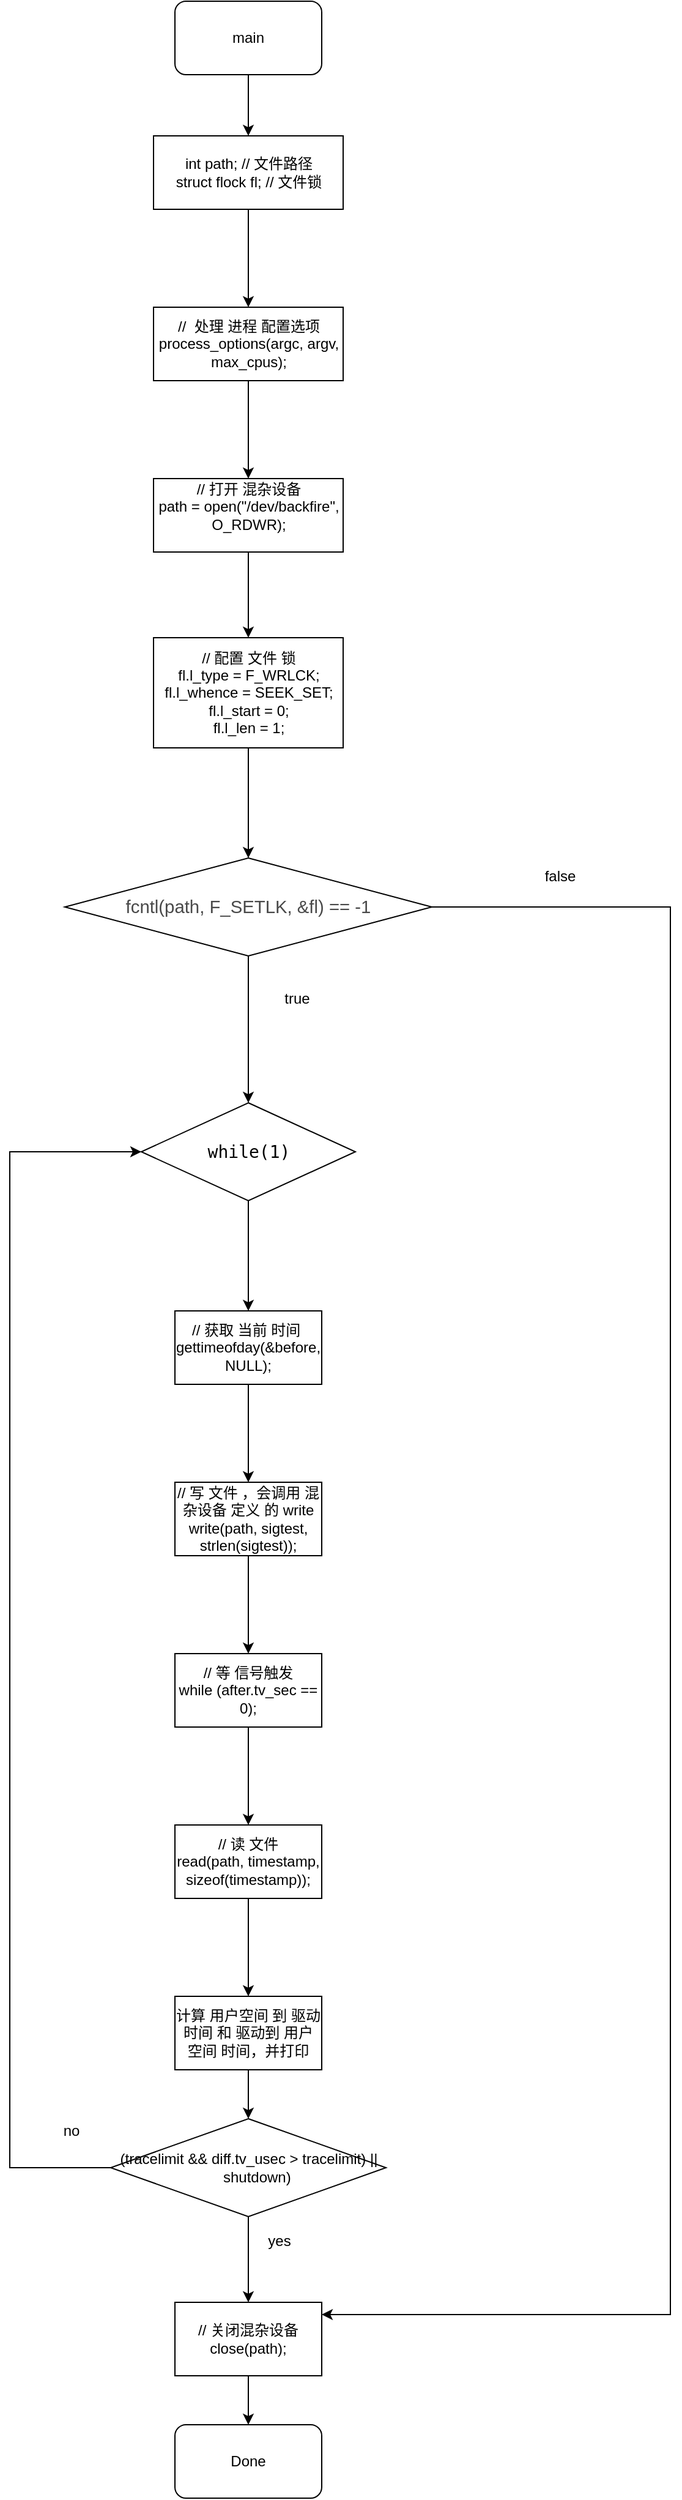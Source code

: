 <mxfile version="15.9.1" type="device"><diagram id="oLSkKjBn8GzL2LZilRrz" name="Page-1"><mxGraphModel dx="303" dy="776" grid="1" gridSize="10" guides="1" tooltips="1" connect="1" arrows="1" fold="1" page="1" pageScale="1" pageWidth="827" pageHeight="1169" math="0" shadow="0"><root><mxCell id="0"/><mxCell id="1" parent="0"/><mxCell id="tz4kha4yQ7z8eIW2ydcT-3" style="edgeStyle=orthogonalEdgeStyle;rounded=0;orthogonalLoop=1;jettySize=auto;html=1;" parent="1" source="tz4kha4yQ7z8eIW2ydcT-1" target="tz4kha4yQ7z8eIW2ydcT-2" edge="1"><mxGeometry relative="1" as="geometry"/></mxCell><mxCell id="tz4kha4yQ7z8eIW2ydcT-1" value="main" style="rounded=1;whiteSpace=wrap;html=1;" parent="1" vertex="1"><mxGeometry x="225" y="80" width="120" height="60" as="geometry"/></mxCell><mxCell id="dZVVBjUGqTm359skkn2_-6" value="" style="edgeStyle=orthogonalEdgeStyle;rounded=0;orthogonalLoop=1;jettySize=auto;html=1;" edge="1" parent="1" source="tz4kha4yQ7z8eIW2ydcT-2" target="dZVVBjUGqTm359skkn2_-5"><mxGeometry relative="1" as="geometry"/></mxCell><mxCell id="tz4kha4yQ7z8eIW2ydcT-2" value="&lt;div&gt;&lt;span&gt;&#9;&lt;/span&gt;int path; // 文件路径&lt;/div&gt;&lt;div&gt;&lt;span&gt;&#9;&lt;/span&gt;struct flock fl; // 文件锁&lt;/div&gt;" style="rounded=0;whiteSpace=wrap;html=1;" parent="1" vertex="1"><mxGeometry x="207.5" y="190" width="155" height="60" as="geometry"/></mxCell><mxCell id="tz4kha4yQ7z8eIW2ydcT-14" style="edgeStyle=orthogonalEdgeStyle;rounded=0;orthogonalLoop=1;jettySize=auto;html=1;entryX=0.5;entryY=0;entryDx=0;entryDy=0;" parent="1" source="tz4kha4yQ7z8eIW2ydcT-8" edge="1"><mxGeometry relative="1" as="geometry"><mxPoint x="285" y="980" as="targetPoint"/></mxGeometry></mxCell><mxCell id="dZVVBjUGqTm359skkn2_-17" value="" style="edgeStyle=orthogonalEdgeStyle;rounded=0;orthogonalLoop=1;jettySize=auto;html=1;" edge="1" parent="1" source="tz4kha4yQ7z8eIW2ydcT-8" target="dZVVBjUGqTm359skkn2_-16"><mxGeometry relative="1" as="geometry"><Array as="points"><mxPoint x="630" y="820"/><mxPoint x="630" y="1970"/></Array></mxGeometry></mxCell><mxCell id="tz4kha4yQ7z8eIW2ydcT-8" value="&lt;span&gt;&lt;p style=&quot;line-height: 100% ; margin-bottom: 0pt ; margin-top: 0pt ; font-size: 11pt ; color: #494949&quot;&gt;&lt;span class=&quot;ql-author-40603024&quot;&gt;fcntl(path, F_SETLK, &amp;amp;fl) == -1&lt;/span&gt;&lt;/p&gt;&lt;/span&gt;" style="rhombus;whiteSpace=wrap;html=1;rounded=0;" parent="1" vertex="1"><mxGeometry x="135" y="780" width="300" height="80" as="geometry"/></mxCell><mxCell id="tz4kha4yQ7z8eIW2ydcT-11" value="true" style="text;html=1;strokeColor=none;fillColor=none;align=center;verticalAlign=middle;whiteSpace=wrap;rounded=0;" parent="1" vertex="1"><mxGeometry x="295" y="880" width="60" height="30" as="geometry"/></mxCell><mxCell id="tz4kha4yQ7z8eIW2ydcT-15" value="false" style="text;html=1;strokeColor=none;fillColor=none;align=center;verticalAlign=middle;whiteSpace=wrap;rounded=0;" parent="1" vertex="1"><mxGeometry x="510" y="780" width="60" height="30" as="geometry"/></mxCell><mxCell id="dZVVBjUGqTm359skkn2_-20" value="" style="edgeStyle=orthogonalEdgeStyle;rounded=0;orthogonalLoop=1;jettySize=auto;html=1;" edge="1" parent="1" source="tz4kha4yQ7z8eIW2ydcT-17" target="dZVVBjUGqTm359skkn2_-19"><mxGeometry relative="1" as="geometry"/></mxCell><mxCell id="tz4kha4yQ7z8eIW2ydcT-17" value="&lt;div style=&quot;font-family: &amp;#34;droid sans mono&amp;#34; , &amp;#34;monospace&amp;#34; , monospace , &amp;#34;droid sans fallback&amp;#34; ; font-size: 14px ; line-height: 19px&quot;&gt;while(1)&lt;/div&gt;" style="rhombus;whiteSpace=wrap;html=1;" parent="1" vertex="1"><mxGeometry x="197.5" y="980" width="175" height="80" as="geometry"/></mxCell><mxCell id="tz4kha4yQ7z8eIW2ydcT-23" value="Done" style="rounded=1;whiteSpace=wrap;html=1;" parent="1" vertex="1"><mxGeometry x="225" y="2060" width="120" height="60" as="geometry"/></mxCell><mxCell id="dZVVBjUGqTm359skkn2_-8" value="" style="edgeStyle=orthogonalEdgeStyle;rounded=0;orthogonalLoop=1;jettySize=auto;html=1;" edge="1" parent="1" source="dZVVBjUGqTm359skkn2_-5" target="dZVVBjUGqTm359skkn2_-7"><mxGeometry relative="1" as="geometry"/></mxCell><mxCell id="dZVVBjUGqTm359skkn2_-5" value="&lt;div&gt;//&amp;nbsp; 处理 进程 配置选项&lt;/div&gt;&lt;div&gt;process_options(argc, argv, max_cpus);&lt;/div&gt;" style="rounded=0;whiteSpace=wrap;html=1;" vertex="1" parent="1"><mxGeometry x="207.5" y="330" width="155" height="60" as="geometry"/></mxCell><mxCell id="dZVVBjUGqTm359skkn2_-10" value="" style="edgeStyle=orthogonalEdgeStyle;rounded=0;orthogonalLoop=1;jettySize=auto;html=1;" edge="1" parent="1" source="dZVVBjUGqTm359skkn2_-7" target="dZVVBjUGqTm359skkn2_-9"><mxGeometry relative="1" as="geometry"/></mxCell><mxCell id="dZVVBjUGqTm359skkn2_-7" value="&lt;div&gt;// 打开 混杂设备&lt;/div&gt;&lt;div&gt;path = open(&quot;/dev/backfire&quot;, O_RDWR);&lt;/div&gt;&lt;div&gt;&lt;br&gt;&lt;/div&gt;" style="rounded=0;whiteSpace=wrap;html=1;" vertex="1" parent="1"><mxGeometry x="207.5" y="470" width="155" height="60" as="geometry"/></mxCell><mxCell id="dZVVBjUGqTm359skkn2_-11" style="edgeStyle=orthogonalEdgeStyle;rounded=0;orthogonalLoop=1;jettySize=auto;html=1;" edge="1" parent="1" source="dZVVBjUGqTm359skkn2_-9" target="tz4kha4yQ7z8eIW2ydcT-8"><mxGeometry relative="1" as="geometry"/></mxCell><mxCell id="dZVVBjUGqTm359skkn2_-9" value="&lt;div&gt;&lt;span&gt;&#9;&lt;/span&gt;// 配置 文件 锁&lt;/div&gt;&lt;div&gt;&lt;span&gt;&#9;&lt;/span&gt;fl.l_type = F_WRLCK;&lt;/div&gt;&lt;div&gt;&lt;span&gt;&#9;&lt;/span&gt;fl.l_whence = SEEK_SET;&lt;/div&gt;&lt;div&gt;&lt;span&gt;&#9;&lt;/span&gt;fl.l_start = 0;&lt;/div&gt;&lt;div&gt;&lt;span&gt;&#9;&lt;/span&gt;fl.l_len = 1;&lt;/div&gt;" style="rounded=0;whiteSpace=wrap;html=1;" vertex="1" parent="1"><mxGeometry x="207.5" y="600" width="155" height="90" as="geometry"/></mxCell><mxCell id="dZVVBjUGqTm359skkn2_-18" style="edgeStyle=orthogonalEdgeStyle;rounded=0;orthogonalLoop=1;jettySize=auto;html=1;entryX=0.5;entryY=0;entryDx=0;entryDy=0;" edge="1" parent="1" source="dZVVBjUGqTm359skkn2_-16" target="tz4kha4yQ7z8eIW2ydcT-23"><mxGeometry relative="1" as="geometry"/></mxCell><mxCell id="dZVVBjUGqTm359skkn2_-16" value="// 关闭混杂设备&lt;br&gt;close(path);" style="whiteSpace=wrap;html=1;rounded=0;" vertex="1" parent="1"><mxGeometry x="225" y="1960" width="120" height="60" as="geometry"/></mxCell><mxCell id="dZVVBjUGqTm359skkn2_-22" value="" style="edgeStyle=orthogonalEdgeStyle;rounded=0;orthogonalLoop=1;jettySize=auto;html=1;" edge="1" parent="1" source="dZVVBjUGqTm359skkn2_-19" target="dZVVBjUGqTm359skkn2_-21"><mxGeometry relative="1" as="geometry"/></mxCell><mxCell id="dZVVBjUGqTm359skkn2_-19" value="&lt;div&gt;// 获取 当前 时间&amp;nbsp;&lt;/div&gt;&lt;div&gt;&lt;span&gt;&#9;&#9;&#9;&lt;/span&gt;gettimeofday(&amp;amp;before, NULL);&lt;/div&gt;" style="whiteSpace=wrap;html=1;" vertex="1" parent="1"><mxGeometry x="225" y="1150" width="120" height="60" as="geometry"/></mxCell><mxCell id="dZVVBjUGqTm359skkn2_-24" value="" style="edgeStyle=orthogonalEdgeStyle;rounded=0;orthogonalLoop=1;jettySize=auto;html=1;" edge="1" parent="1" source="dZVVBjUGqTm359skkn2_-21" target="dZVVBjUGqTm359skkn2_-23"><mxGeometry relative="1" as="geometry"/></mxCell><mxCell id="dZVVBjUGqTm359skkn2_-21" value="&lt;div&gt;// 写 文件 ，会调用 混杂设备 定义 的 write&lt;/div&gt;&lt;div&gt;&lt;span&gt;&#9;&#9;&#9;&lt;/span&gt;write(path, sigtest, strlen(sigtest));&lt;/div&gt;" style="whiteSpace=wrap;html=1;" vertex="1" parent="1"><mxGeometry x="225" y="1290" width="120" height="60" as="geometry"/></mxCell><mxCell id="dZVVBjUGqTm359skkn2_-26" value="" style="edgeStyle=orthogonalEdgeStyle;rounded=0;orthogonalLoop=1;jettySize=auto;html=1;" edge="1" parent="1" source="dZVVBjUGqTm359skkn2_-23" target="dZVVBjUGqTm359skkn2_-25"><mxGeometry relative="1" as="geometry"/></mxCell><mxCell id="dZVVBjUGqTm359skkn2_-23" value="&lt;div&gt;// 等 信号触发&lt;/div&gt;&lt;div&gt;&lt;span&gt;&#9;&#9;&#9;&lt;/span&gt;while (after.tv_sec == 0);&lt;/div&gt;" style="whiteSpace=wrap;html=1;" vertex="1" parent="1"><mxGeometry x="225" y="1430" width="120" height="60" as="geometry"/></mxCell><mxCell id="dZVVBjUGqTm359skkn2_-28" value="" style="edgeStyle=orthogonalEdgeStyle;rounded=0;orthogonalLoop=1;jettySize=auto;html=1;" edge="1" parent="1" source="dZVVBjUGqTm359skkn2_-25" target="dZVVBjUGqTm359skkn2_-27"><mxGeometry relative="1" as="geometry"/></mxCell><mxCell id="dZVVBjUGqTm359skkn2_-25" value="&lt;div&gt;// 读 文件&lt;/div&gt;&lt;div&gt;&lt;span&gt;&#9;&#9;&#9;&lt;/span&gt;read(path, timestamp, sizeof(timestamp));&lt;/div&gt;" style="whiteSpace=wrap;html=1;" vertex="1" parent="1"><mxGeometry x="225" y="1570" width="120" height="60" as="geometry"/></mxCell><mxCell id="dZVVBjUGqTm359skkn2_-29" style="edgeStyle=orthogonalEdgeStyle;rounded=0;orthogonalLoop=1;jettySize=auto;html=1;entryX=0;entryY=0.5;entryDx=0;entryDy=0;exitX=0;exitY=0.5;exitDx=0;exitDy=0;" edge="1" parent="1" source="dZVVBjUGqTm359skkn2_-31" target="tz4kha4yQ7z8eIW2ydcT-17"><mxGeometry relative="1" as="geometry"><Array as="points"><mxPoint x="90" y="1850"/><mxPoint x="90" y="1020"/></Array></mxGeometry></mxCell><mxCell id="dZVVBjUGqTm359skkn2_-32" value="" style="edgeStyle=orthogonalEdgeStyle;rounded=0;orthogonalLoop=1;jettySize=auto;html=1;" edge="1" parent="1" source="dZVVBjUGqTm359skkn2_-27" target="dZVVBjUGqTm359skkn2_-31"><mxGeometry relative="1" as="geometry"/></mxCell><mxCell id="dZVVBjUGqTm359skkn2_-27" value="计算 用户空间 到 驱动 时间 和 驱动到 用户 空间 时间，并打印" style="whiteSpace=wrap;html=1;" vertex="1" parent="1"><mxGeometry x="225" y="1710" width="120" height="60" as="geometry"/></mxCell><mxCell id="dZVVBjUGqTm359skkn2_-34" style="edgeStyle=orthogonalEdgeStyle;rounded=0;orthogonalLoop=1;jettySize=auto;html=1;exitX=0.5;exitY=1;exitDx=0;exitDy=0;" edge="1" parent="1" source="dZVVBjUGqTm359skkn2_-31" target="dZVVBjUGqTm359skkn2_-16"><mxGeometry relative="1" as="geometry"/></mxCell><mxCell id="dZVVBjUGqTm359skkn2_-31" value="&lt;div&gt;(tracelimit &amp;amp;&amp;amp; diff.tv_usec &amp;gt; tracelimit) ||&lt;/div&gt;&lt;div&gt;&lt;span&gt;&#9;&#9;&#9;&lt;/span&gt;&amp;nbsp; &amp;nbsp; shutdown)&lt;/div&gt;" style="rhombus;whiteSpace=wrap;html=1;" vertex="1" parent="1"><mxGeometry x="172.5" y="1810" width="225" height="80" as="geometry"/></mxCell><mxCell id="dZVVBjUGqTm359skkn2_-33" value="no" style="text;html=1;align=center;verticalAlign=middle;resizable=0;points=[];autosize=1;strokeColor=none;fillColor=none;" vertex="1" parent="1"><mxGeometry x="125" y="1810" width="30" height="20" as="geometry"/></mxCell><mxCell id="dZVVBjUGqTm359skkn2_-35" value="yes" style="text;html=1;align=center;verticalAlign=middle;resizable=0;points=[];autosize=1;strokeColor=none;fillColor=none;" vertex="1" parent="1"><mxGeometry x="295" y="1900" width="30" height="20" as="geometry"/></mxCell></root></mxGraphModel></diagram></mxfile>